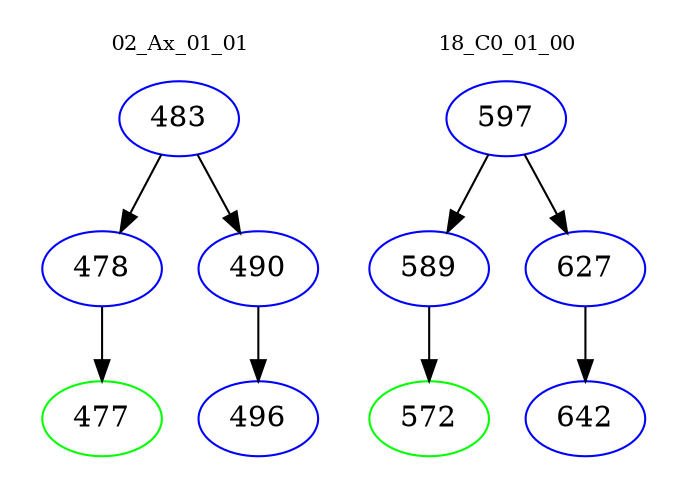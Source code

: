 digraph{
subgraph cluster_0 {
color = white
label = "02_Ax_01_01";
fontsize=10;
T0_483 [label="483", color="blue"]
T0_483 -> T0_478 [color="black"]
T0_478 [label="478", color="blue"]
T0_478 -> T0_477 [color="black"]
T0_477 [label="477", color="green"]
T0_483 -> T0_490 [color="black"]
T0_490 [label="490", color="blue"]
T0_490 -> T0_496 [color="black"]
T0_496 [label="496", color="blue"]
}
subgraph cluster_1 {
color = white
label = "18_C0_01_00";
fontsize=10;
T1_597 [label="597", color="blue"]
T1_597 -> T1_589 [color="black"]
T1_589 [label="589", color="blue"]
T1_589 -> T1_572 [color="black"]
T1_572 [label="572", color="green"]
T1_597 -> T1_627 [color="black"]
T1_627 [label="627", color="blue"]
T1_627 -> T1_642 [color="black"]
T1_642 [label="642", color="blue"]
}
}
